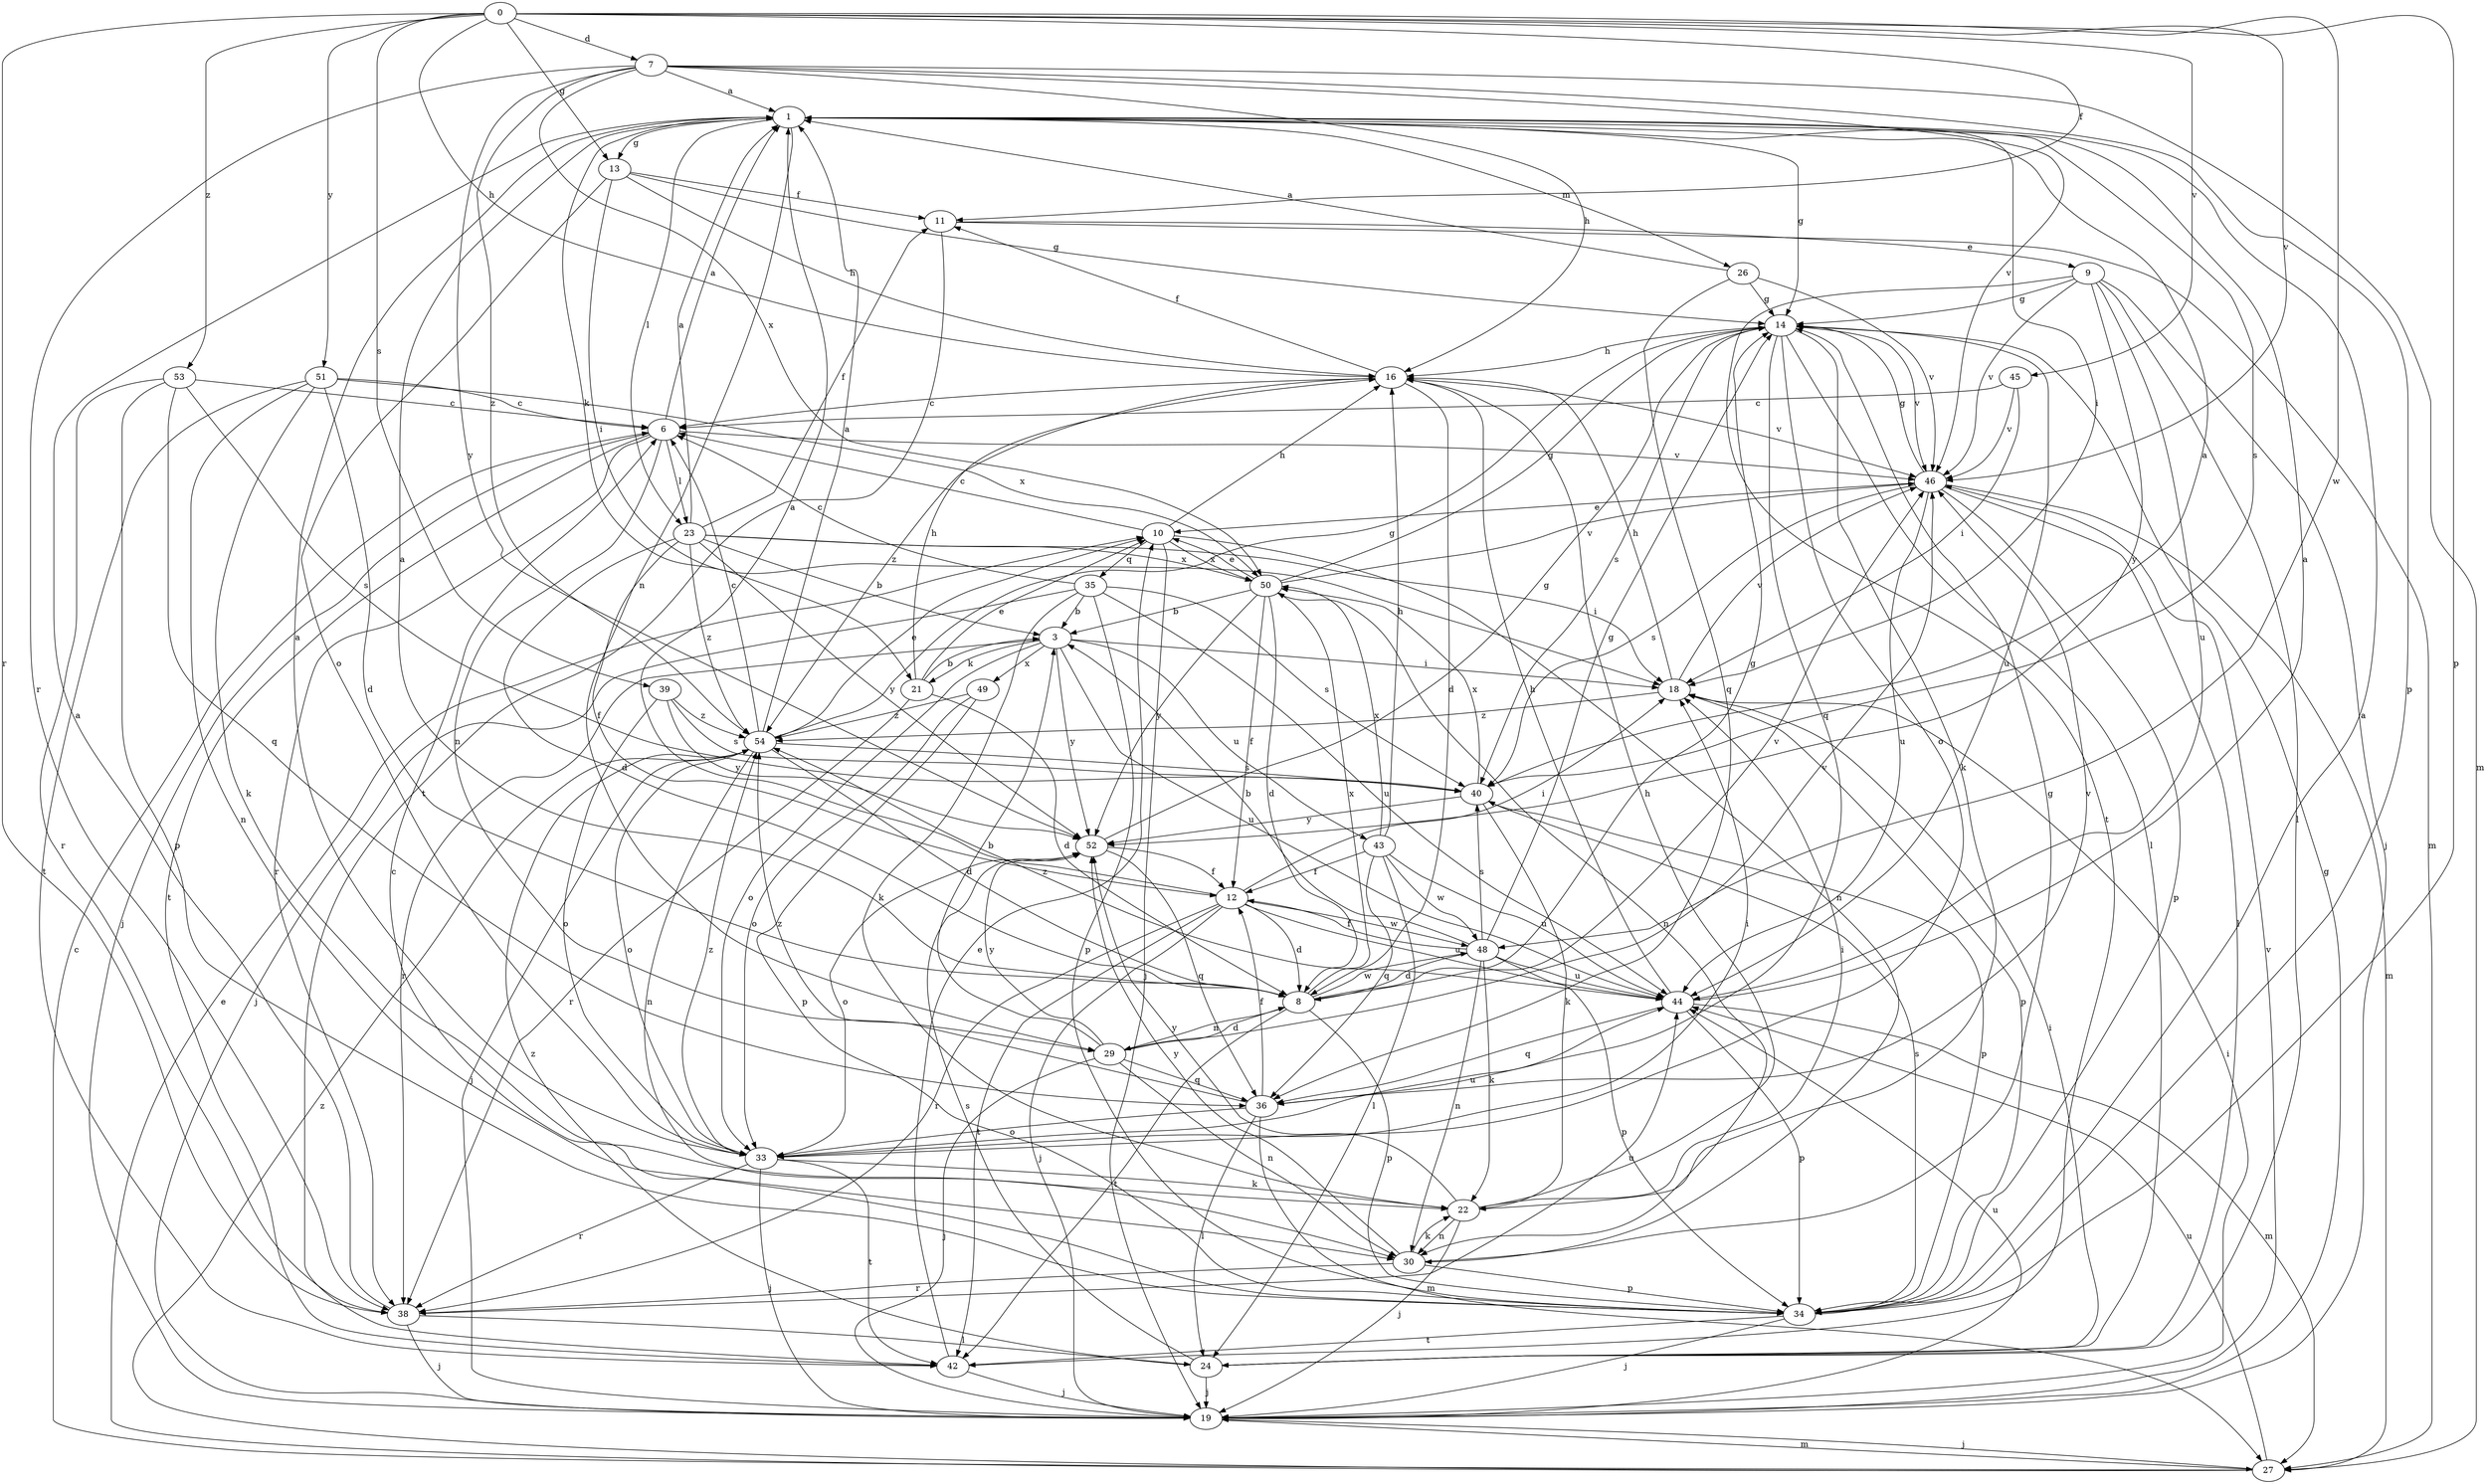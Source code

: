 strict digraph  {
0;
1;
3;
6;
7;
8;
9;
10;
11;
12;
13;
14;
16;
18;
19;
21;
22;
23;
24;
26;
27;
29;
30;
33;
34;
35;
36;
38;
39;
40;
42;
43;
44;
45;
46;
48;
49;
50;
51;
52;
53;
54;
0 -> 7  [label=d];
0 -> 11  [label=f];
0 -> 13  [label=g];
0 -> 16  [label=h];
0 -> 34  [label=p];
0 -> 38  [label=r];
0 -> 39  [label=s];
0 -> 45  [label=v];
0 -> 46  [label=v];
0 -> 48  [label=w];
0 -> 51  [label=y];
0 -> 53  [label=z];
1 -> 13  [label=g];
1 -> 14  [label=g];
1 -> 18  [label=i];
1 -> 21  [label=k];
1 -> 23  [label=l];
1 -> 26  [label=m];
1 -> 29  [label=n];
1 -> 40  [label=s];
3 -> 18  [label=i];
3 -> 21  [label=k];
3 -> 33  [label=o];
3 -> 38  [label=r];
3 -> 43  [label=u];
3 -> 44  [label=u];
3 -> 49  [label=x];
3 -> 52  [label=y];
6 -> 1  [label=a];
6 -> 19  [label=j];
6 -> 23  [label=l];
6 -> 29  [label=n];
6 -> 38  [label=r];
6 -> 42  [label=t];
6 -> 46  [label=v];
7 -> 1  [label=a];
7 -> 16  [label=h];
7 -> 27  [label=m];
7 -> 34  [label=p];
7 -> 38  [label=r];
7 -> 46  [label=v];
7 -> 50  [label=x];
7 -> 52  [label=y];
7 -> 54  [label=z];
8 -> 1  [label=a];
8 -> 14  [label=g];
8 -> 29  [label=n];
8 -> 34  [label=p];
8 -> 42  [label=t];
8 -> 46  [label=v];
8 -> 48  [label=w];
8 -> 50  [label=x];
9 -> 14  [label=g];
9 -> 19  [label=j];
9 -> 24  [label=l];
9 -> 42  [label=t];
9 -> 44  [label=u];
9 -> 46  [label=v];
9 -> 52  [label=y];
10 -> 6  [label=c];
10 -> 16  [label=h];
10 -> 19  [label=j];
10 -> 30  [label=n];
10 -> 35  [label=q];
10 -> 50  [label=x];
11 -> 9  [label=e];
11 -> 27  [label=m];
11 -> 42  [label=t];
12 -> 1  [label=a];
12 -> 8  [label=d];
12 -> 18  [label=i];
12 -> 19  [label=j];
12 -> 38  [label=r];
12 -> 42  [label=t];
12 -> 44  [label=u];
12 -> 48  [label=w];
13 -> 11  [label=f];
13 -> 14  [label=g];
13 -> 16  [label=h];
13 -> 18  [label=i];
13 -> 33  [label=o];
14 -> 16  [label=h];
14 -> 22  [label=k];
14 -> 24  [label=l];
14 -> 33  [label=o];
14 -> 36  [label=q];
14 -> 40  [label=s];
14 -> 44  [label=u];
14 -> 46  [label=v];
16 -> 6  [label=c];
16 -> 8  [label=d];
16 -> 11  [label=f];
16 -> 46  [label=v];
16 -> 54  [label=z];
18 -> 16  [label=h];
18 -> 34  [label=p];
18 -> 46  [label=v];
18 -> 54  [label=z];
19 -> 14  [label=g];
19 -> 18  [label=i];
19 -> 27  [label=m];
19 -> 44  [label=u];
19 -> 46  [label=v];
21 -> 3  [label=b];
21 -> 8  [label=d];
21 -> 10  [label=e];
21 -> 16  [label=h];
21 -> 38  [label=r];
22 -> 16  [label=h];
22 -> 18  [label=i];
22 -> 19  [label=j];
22 -> 30  [label=n];
22 -> 52  [label=y];
23 -> 1  [label=a];
23 -> 3  [label=b];
23 -> 8  [label=d];
23 -> 11  [label=f];
23 -> 12  [label=f];
23 -> 18  [label=i];
23 -> 50  [label=x];
23 -> 52  [label=y];
23 -> 54  [label=z];
24 -> 18  [label=i];
24 -> 19  [label=j];
24 -> 54  [label=z];
24 -> 52  [label=s];
26 -> 1  [label=a];
26 -> 14  [label=g];
26 -> 36  [label=q];
26 -> 46  [label=v];
27 -> 6  [label=c];
27 -> 10  [label=e];
27 -> 19  [label=j];
27 -> 44  [label=u];
27 -> 54  [label=z];
29 -> 3  [label=b];
29 -> 8  [label=d];
29 -> 19  [label=j];
29 -> 30  [label=n];
29 -> 36  [label=q];
29 -> 46  [label=v];
29 -> 52  [label=y];
30 -> 14  [label=g];
30 -> 22  [label=k];
30 -> 34  [label=p];
30 -> 38  [label=r];
30 -> 52  [label=y];
33 -> 1  [label=a];
33 -> 18  [label=i];
33 -> 19  [label=j];
33 -> 22  [label=k];
33 -> 38  [label=r];
33 -> 42  [label=t];
33 -> 44  [label=u];
33 -> 54  [label=z];
34 -> 1  [label=a];
34 -> 6  [label=c];
34 -> 19  [label=j];
34 -> 40  [label=s];
34 -> 42  [label=t];
35 -> 3  [label=b];
35 -> 6  [label=c];
35 -> 19  [label=j];
35 -> 22  [label=k];
35 -> 34  [label=p];
35 -> 40  [label=s];
35 -> 44  [label=u];
36 -> 12  [label=f];
36 -> 24  [label=l];
36 -> 27  [label=m];
36 -> 33  [label=o];
36 -> 46  [label=v];
36 -> 54  [label=z];
38 -> 1  [label=a];
38 -> 19  [label=j];
38 -> 24  [label=l];
38 -> 44  [label=u];
39 -> 33  [label=o];
39 -> 40  [label=s];
39 -> 52  [label=y];
39 -> 54  [label=z];
40 -> 1  [label=a];
40 -> 22  [label=k];
40 -> 34  [label=p];
40 -> 50  [label=x];
40 -> 52  [label=y];
42 -> 10  [label=e];
42 -> 19  [label=j];
43 -> 12  [label=f];
43 -> 16  [label=h];
43 -> 24  [label=l];
43 -> 36  [label=q];
43 -> 44  [label=u];
43 -> 48  [label=w];
43 -> 50  [label=x];
44 -> 1  [label=a];
44 -> 16  [label=h];
44 -> 27  [label=m];
44 -> 34  [label=p];
44 -> 36  [label=q];
44 -> 54  [label=z];
45 -> 6  [label=c];
45 -> 18  [label=i];
45 -> 46  [label=v];
46 -> 10  [label=e];
46 -> 14  [label=g];
46 -> 24  [label=l];
46 -> 27  [label=m];
46 -> 34  [label=p];
46 -> 40  [label=s];
46 -> 44  [label=u];
48 -> 3  [label=b];
48 -> 8  [label=d];
48 -> 12  [label=f];
48 -> 14  [label=g];
48 -> 22  [label=k];
48 -> 30  [label=n];
48 -> 34  [label=p];
48 -> 40  [label=s];
48 -> 44  [label=u];
49 -> 33  [label=o];
49 -> 34  [label=p];
49 -> 54  [label=z];
50 -> 3  [label=b];
50 -> 8  [label=d];
50 -> 10  [label=e];
50 -> 12  [label=f];
50 -> 14  [label=g];
50 -> 30  [label=n];
50 -> 46  [label=v];
50 -> 52  [label=y];
51 -> 6  [label=c];
51 -> 8  [label=d];
51 -> 22  [label=k];
51 -> 30  [label=n];
51 -> 42  [label=t];
51 -> 50  [label=x];
52 -> 12  [label=f];
52 -> 14  [label=g];
52 -> 33  [label=o];
52 -> 36  [label=q];
53 -> 6  [label=c];
53 -> 34  [label=p];
53 -> 36  [label=q];
53 -> 38  [label=r];
53 -> 40  [label=s];
54 -> 1  [label=a];
54 -> 6  [label=c];
54 -> 8  [label=d];
54 -> 10  [label=e];
54 -> 14  [label=g];
54 -> 19  [label=j];
54 -> 30  [label=n];
54 -> 33  [label=o];
54 -> 40  [label=s];
}
